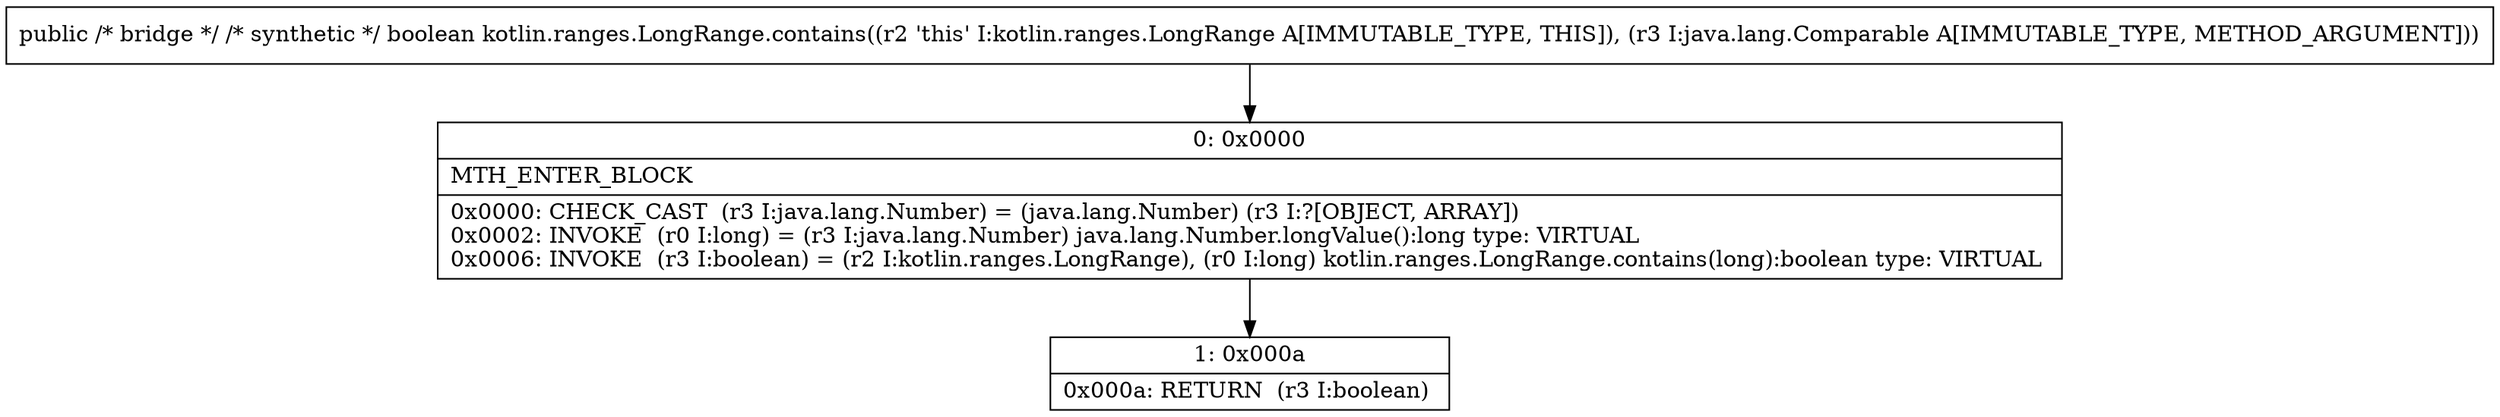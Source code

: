 digraph "CFG forkotlin.ranges.LongRange.contains(Ljava\/lang\/Comparable;)Z" {
Node_0 [shape=record,label="{0\:\ 0x0000|MTH_ENTER_BLOCK\l|0x0000: CHECK_CAST  (r3 I:java.lang.Number) = (java.lang.Number) (r3 I:?[OBJECT, ARRAY]) \l0x0002: INVOKE  (r0 I:long) = (r3 I:java.lang.Number) java.lang.Number.longValue():long type: VIRTUAL \l0x0006: INVOKE  (r3 I:boolean) = (r2 I:kotlin.ranges.LongRange), (r0 I:long) kotlin.ranges.LongRange.contains(long):boolean type: VIRTUAL \l}"];
Node_1 [shape=record,label="{1\:\ 0x000a|0x000a: RETURN  (r3 I:boolean) \l}"];
MethodNode[shape=record,label="{public \/* bridge *\/ \/* synthetic *\/ boolean kotlin.ranges.LongRange.contains((r2 'this' I:kotlin.ranges.LongRange A[IMMUTABLE_TYPE, THIS]), (r3 I:java.lang.Comparable A[IMMUTABLE_TYPE, METHOD_ARGUMENT])) }"];
MethodNode -> Node_0;
Node_0 -> Node_1;
}

